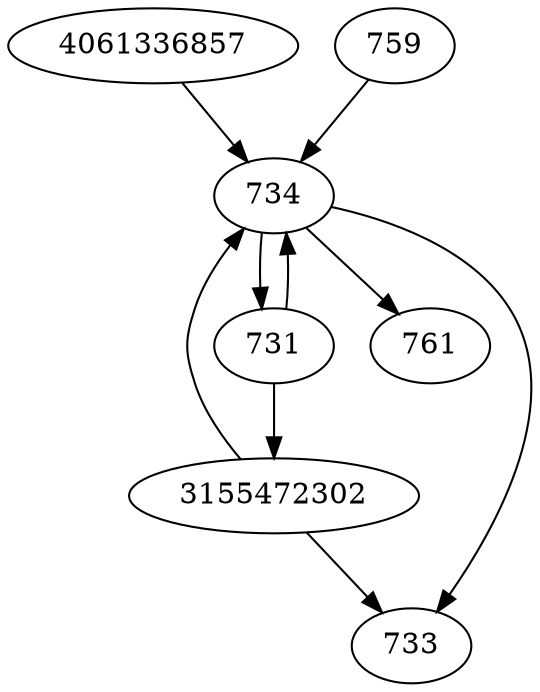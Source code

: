 strict digraph  {
4061336857;
3155472302;
759;
761;
731;
733;
734;
4061336857 -> 734;
3155472302 -> 733;
3155472302 -> 734;
759 -> 734;
731 -> 734;
731 -> 3155472302;
734 -> 761;
734 -> 731;
734 -> 733;
}
